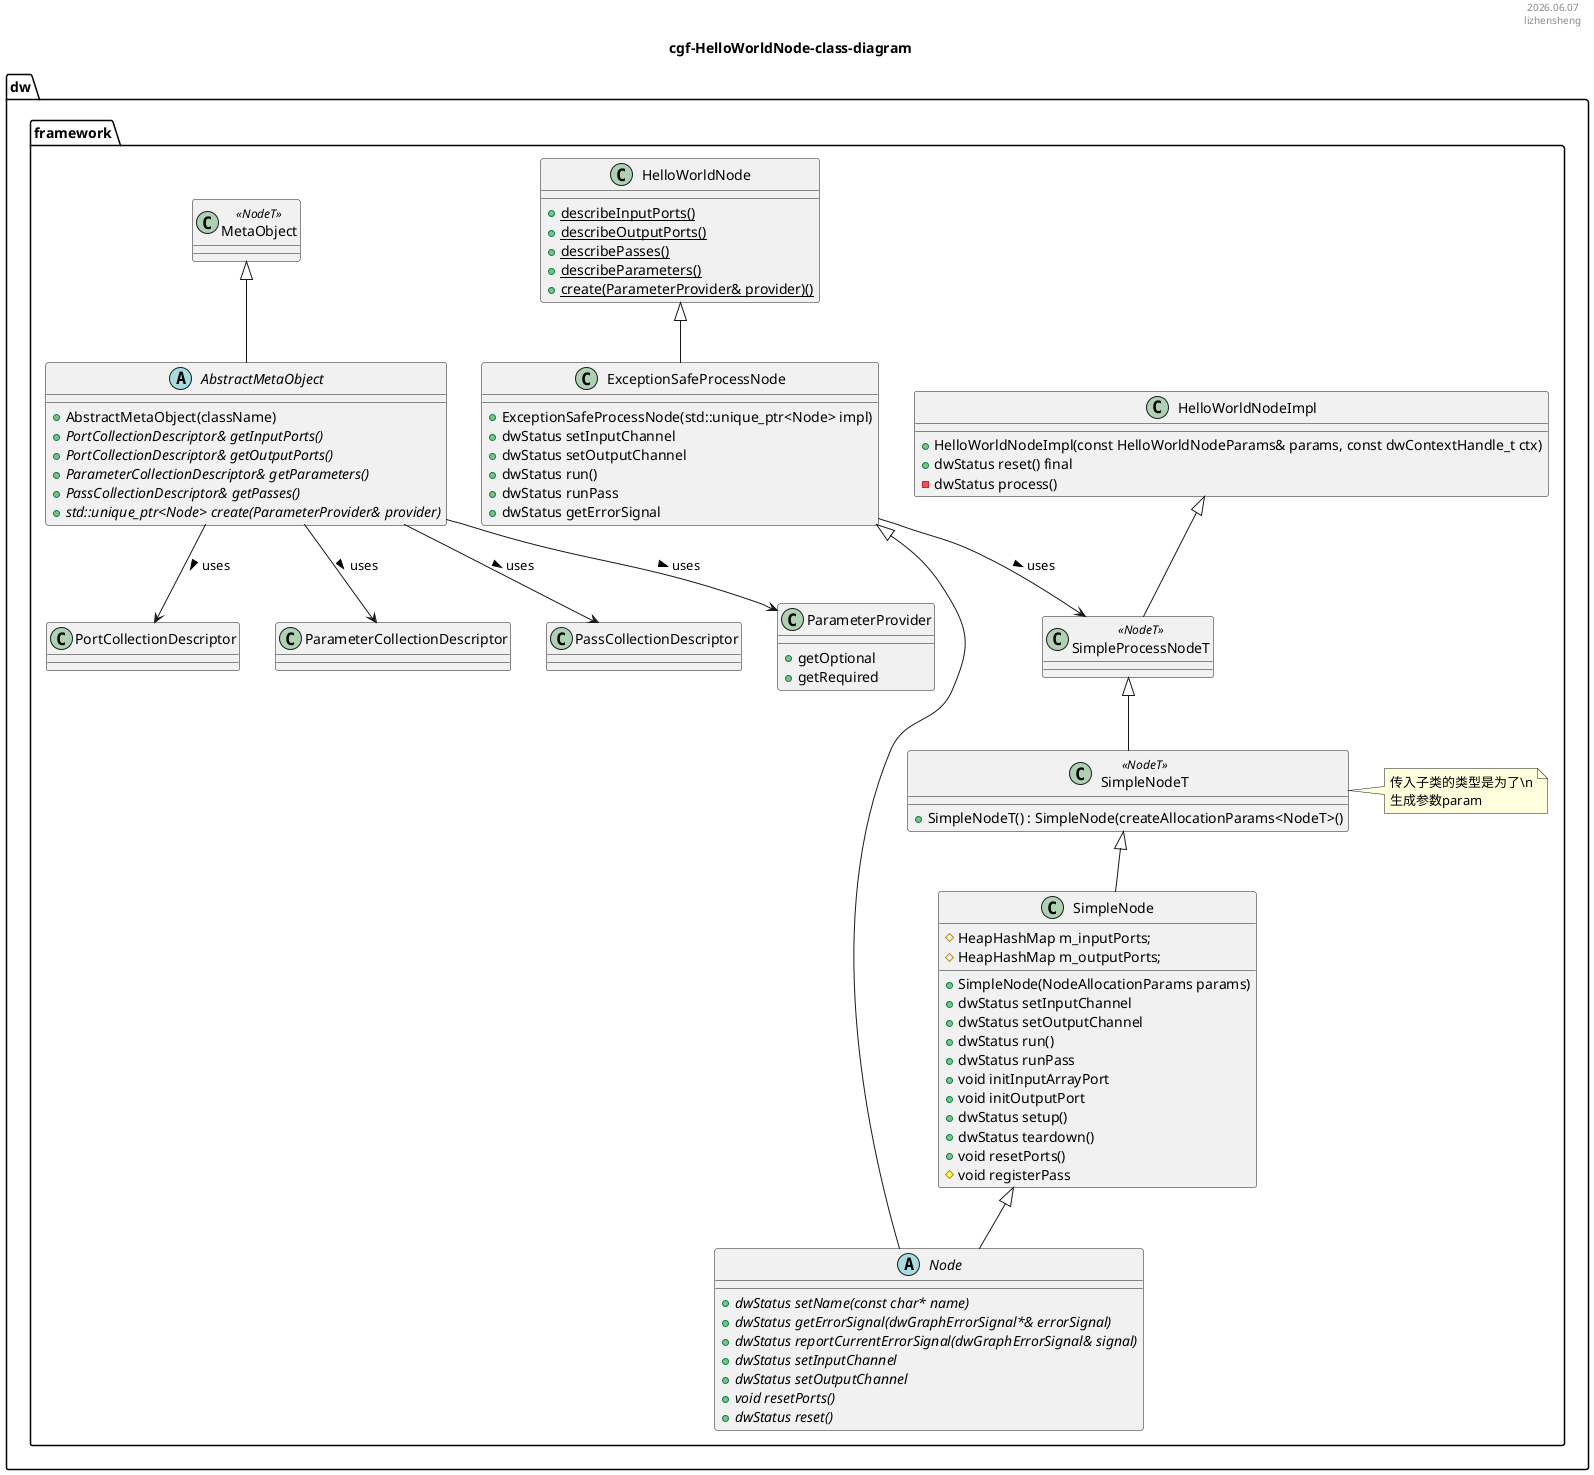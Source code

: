 @startuml cgf-HelloWorldNode-class
hide empty description
skinparam monochrome false
title cgf-HelloWorldNode-class-diagram
header %date("yyyy.MM.dd") \n lizhensheng

namespace dw.framework{

abstract Node
class SimpleNodeT << NodeT >>
class SimpleProcessNodeT << NodeT >>

HelloWorldNodeImpl <|-- SimpleProcessNodeT
SimpleProcessNodeT <|-- SimpleNodeT
SimpleNodeT <|-- SimpleNode
SimpleNode <|-- Node

HelloWorldNode <|-- ExceptionSafeProcessNode
ExceptionSafeProcessNode <|-- Node

abstract AbstractMetaObject
class MetaObject << NodeT >>
class PortCollectionDescriptor
class ParameterCollectionDescriptor
class PassCollectionDescriptor
class ParameterProvider

MetaObject <|-- AbstractMetaObject
AbstractMetaObject --> PortCollectionDescriptor : > uses
AbstractMetaObject --> ParameterCollectionDescriptor : > uses
AbstractMetaObject --> PassCollectionDescriptor : > uses
AbstractMetaObject --> ParameterProvider : > uses

' relationship
ExceptionSafeProcessNode --> SimpleProcessNodeT : > uses

' class declaration
' base

abstract class Node{
    ' {field}
    {abstract} +dwStatus setName(const char* name)
    {abstract} +dwStatus getErrorSignal(dwGraphErrorSignal*& errorSignal)
    {abstract} +dwStatus reportCurrentErrorSignal(dwGraphErrorSignal& signal)
    {method} {abstract} +dwStatus setInputChannel
    {method} {abstract} +dwStatus setOutputChannel
    {abstract} +void resetPorts()
    {abstract} +dwStatus reset()
}

' main

class ExceptionSafeProcessNode{
    +ExceptionSafeProcessNode(std::unique_ptr<Node> impl)
    {method} +dwStatus setInputChannel
    {method} +dwStatus setOutputChannel
    {method} +dwStatus run()
    {method} +dwStatus runPass
    {method} +dwStatus getErrorSignal
}

class HelloWorldNode{
    {method} {static} +describeInputPorts()
    {method} {static} +describeOutputPorts()
    {method} {static} +describePasses()
    {method} {static} +describeParameters()
    {method} {static} +create(ParameterProvider& provider)()
}

' pimpl

class HelloWorldNodeImpl{
    +HelloWorldNodeImpl(const HelloWorldNodeParams& params, const dwContextHandle_t ctx)
    +dwStatus reset() final
    -dwStatus process()
}

class SimpleNodeT{
    +SimpleNodeT() : SimpleNode(createAllocationParams<NodeT>()
}

note right of SimpleNodeT
    传入子类的类型是为了\n
    生成参数param
end note

class SimpleNode{
    #HeapHashMap m_inputPorts;
    #HeapHashMap m_outputPorts;
    +SimpleNode(NodeAllocationParams params)
    {method} +dwStatus setInputChannel
    {method} +dwStatus setOutputChannel
    {method} +dwStatus run()
    {method} +dwStatus runPass
    {method} +void initInputArrayPort
    {method} +void initOutputPort
    {method} +dwStatus setup()
    {method} +dwStatus teardown()
    {method} +void resetPorts()
    {method} #void registerPass

}

' node object factory

abstract class AbstractMetaObject{
    {method} +AbstractMetaObject(className)
    {method} {abstract} +PortCollectionDescriptor& getInputPorts()
    {method} {abstract} +PortCollectionDescriptor& getOutputPorts()
    {method} {abstract} +ParameterCollectionDescriptor& getParameters()
    {method} {abstract} +PassCollectionDescriptor& getPasses()
    {method} {abstract} +std::unique_ptr<Node> create(ParameterProvider& provider)
}

class ParameterProvider{
    {method} +getOptional
    {method} +getRequired
}

}


@enduml